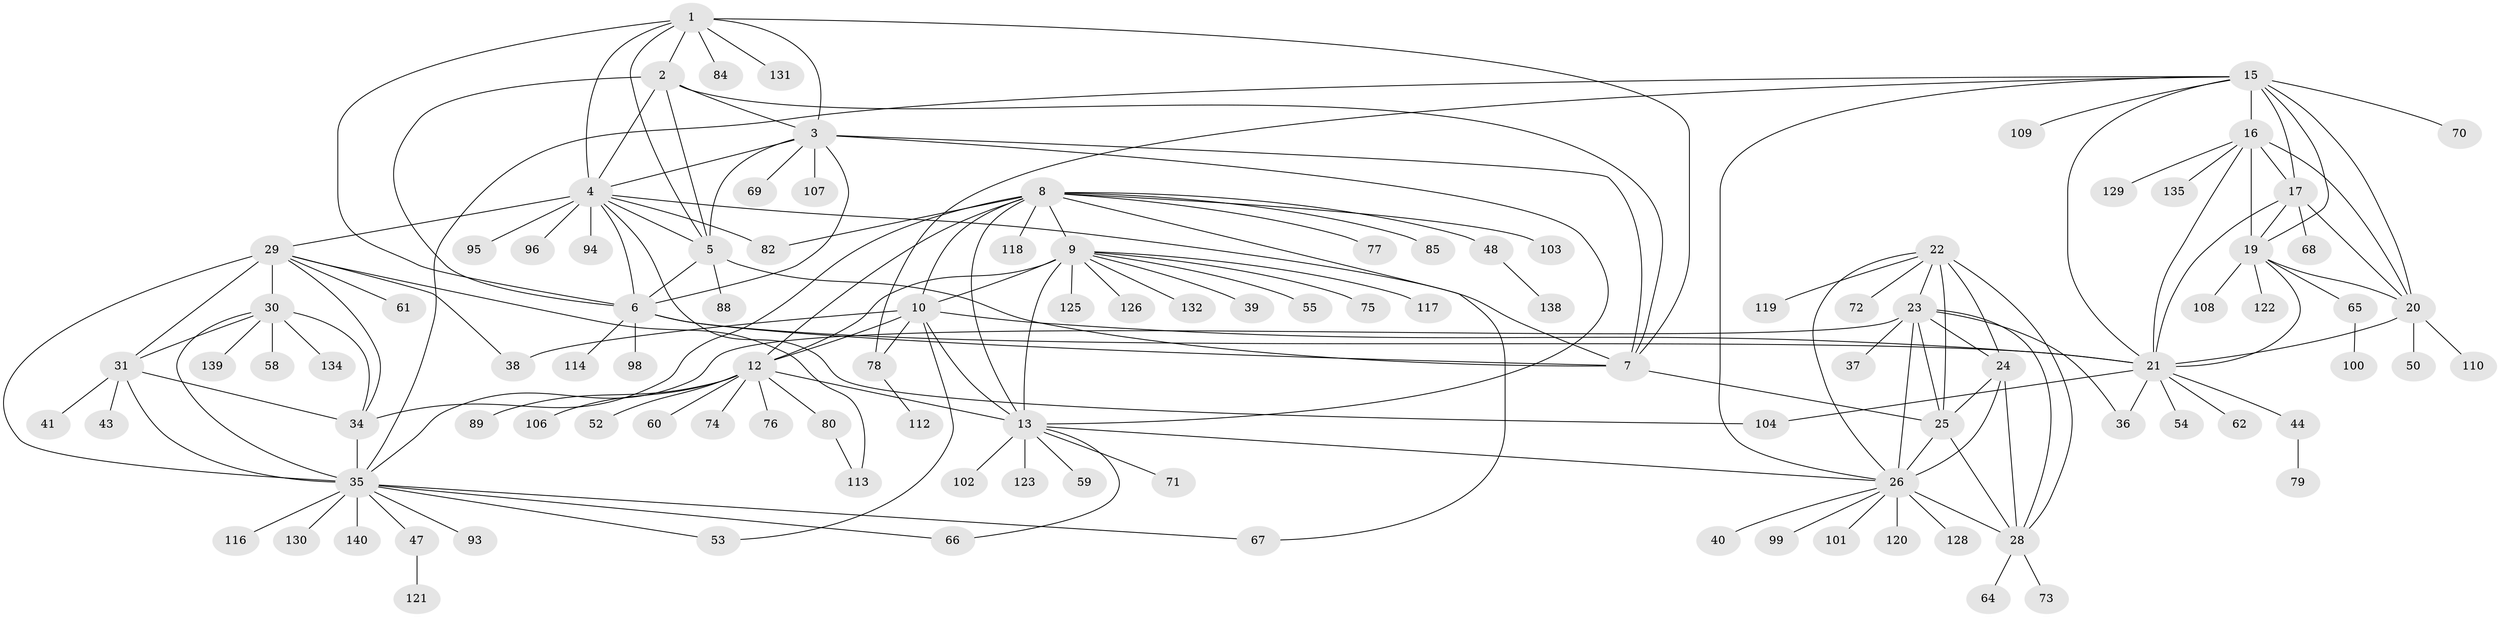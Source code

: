 // Generated by graph-tools (version 1.1) at 2025/24/03/03/25 07:24:11]
// undirected, 110 vertices, 171 edges
graph export_dot {
graph [start="1"]
  node [color=gray90,style=filled];
  1 [super="+124"];
  2 [super="+83"];
  3;
  4 [super="+63"];
  5;
  6 [super="+49"];
  7 [super="+92"];
  8 [super="+97"];
  9 [super="+11"];
  10 [super="+56"];
  12 [super="+86"];
  13 [super="+14"];
  15 [super="+18"];
  16 [super="+57"];
  17;
  19 [super="+45"];
  20 [super="+46"];
  21 [super="+90"];
  22 [super="+51"];
  23 [super="+133"];
  24 [super="+91"];
  25 [super="+27"];
  26 [super="+42"];
  28;
  29 [super="+32"];
  30 [super="+33"];
  31 [super="+136"];
  34;
  35 [super="+115"];
  36;
  37;
  38;
  39 [super="+81"];
  40;
  41;
  43;
  44;
  47;
  48;
  50;
  52;
  53;
  54;
  55 [super="+127"];
  58;
  59;
  60;
  61 [super="+87"];
  62;
  64;
  65;
  66;
  67;
  68;
  69 [super="+111"];
  70;
  71 [super="+137"];
  72;
  73;
  74;
  75;
  76;
  77;
  78;
  79;
  80;
  82;
  84;
  85;
  88;
  89;
  93;
  94;
  95;
  96 [super="+105"];
  98;
  99;
  100;
  101;
  102;
  103;
  104;
  106;
  107;
  108;
  109;
  110;
  112;
  113;
  114;
  116;
  117;
  118;
  119;
  120;
  121;
  122;
  123;
  125;
  126;
  128;
  129;
  130;
  131;
  132;
  134;
  135;
  138;
  139;
  140;
  1 -- 2;
  1 -- 3;
  1 -- 4;
  1 -- 5;
  1 -- 6;
  1 -- 7;
  1 -- 84;
  1 -- 131;
  2 -- 3;
  2 -- 4;
  2 -- 5;
  2 -- 6;
  2 -- 7;
  3 -- 4;
  3 -- 5;
  3 -- 6;
  3 -- 7;
  3 -- 13;
  3 -- 69;
  3 -- 107;
  4 -- 5;
  4 -- 6;
  4 -- 7;
  4 -- 82;
  4 -- 94;
  4 -- 95;
  4 -- 96;
  4 -- 104;
  4 -- 29;
  5 -- 6;
  5 -- 7;
  5 -- 88;
  6 -- 7;
  6 -- 21;
  6 -- 98;
  6 -- 114;
  7 -- 25;
  8 -- 9 [weight=2];
  8 -- 10;
  8 -- 12;
  8 -- 13 [weight=2];
  8 -- 34;
  8 -- 48;
  8 -- 67;
  8 -- 77;
  8 -- 82;
  8 -- 85;
  8 -- 103;
  8 -- 118;
  9 -- 10 [weight=2];
  9 -- 12 [weight=2];
  9 -- 13 [weight=4];
  9 -- 39;
  9 -- 75;
  9 -- 126;
  9 -- 132;
  9 -- 117;
  9 -- 55;
  9 -- 125;
  10 -- 12;
  10 -- 13 [weight=2];
  10 -- 21;
  10 -- 38;
  10 -- 53;
  10 -- 78;
  12 -- 13 [weight=2];
  12 -- 52;
  12 -- 60;
  12 -- 74;
  12 -- 76;
  12 -- 80;
  12 -- 106;
  12 -- 89;
  13 -- 59;
  13 -- 71;
  13 -- 102;
  13 -- 66;
  13 -- 26;
  13 -- 123;
  15 -- 16 [weight=2];
  15 -- 17 [weight=2];
  15 -- 19 [weight=2];
  15 -- 20 [weight=2];
  15 -- 21 [weight=2];
  15 -- 35;
  15 -- 70;
  15 -- 109;
  15 -- 78;
  15 -- 26;
  16 -- 17;
  16 -- 19;
  16 -- 20;
  16 -- 21;
  16 -- 129;
  16 -- 135;
  17 -- 19;
  17 -- 20;
  17 -- 21;
  17 -- 68;
  19 -- 20;
  19 -- 21;
  19 -- 65;
  19 -- 108;
  19 -- 122;
  20 -- 21;
  20 -- 50;
  20 -- 110;
  21 -- 36;
  21 -- 44;
  21 -- 54;
  21 -- 62;
  21 -- 104;
  22 -- 23;
  22 -- 24;
  22 -- 25 [weight=2];
  22 -- 26;
  22 -- 28;
  22 -- 72;
  22 -- 119;
  23 -- 24;
  23 -- 25 [weight=2];
  23 -- 26;
  23 -- 28;
  23 -- 35;
  23 -- 36;
  23 -- 37;
  24 -- 25 [weight=2];
  24 -- 26;
  24 -- 28;
  25 -- 26 [weight=2];
  25 -- 28 [weight=2];
  26 -- 28;
  26 -- 40;
  26 -- 99;
  26 -- 101;
  26 -- 120;
  26 -- 128;
  28 -- 64;
  28 -- 73;
  29 -- 30 [weight=4];
  29 -- 31 [weight=2];
  29 -- 34 [weight=2];
  29 -- 35 [weight=2];
  29 -- 61;
  29 -- 38;
  29 -- 113;
  30 -- 31 [weight=2];
  30 -- 34 [weight=2];
  30 -- 35 [weight=2];
  30 -- 139;
  30 -- 134;
  30 -- 58;
  31 -- 34;
  31 -- 35;
  31 -- 41;
  31 -- 43;
  34 -- 35;
  35 -- 47;
  35 -- 53;
  35 -- 66;
  35 -- 67;
  35 -- 93;
  35 -- 116;
  35 -- 130;
  35 -- 140;
  44 -- 79;
  47 -- 121;
  48 -- 138;
  65 -- 100;
  78 -- 112;
  80 -- 113;
}
